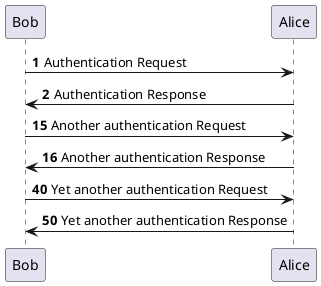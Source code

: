 @startuml
'关键字 autonumber 用于自动对消息编号。

autonumber
Bob -> Alice : Authentication Request
Bob <- Alice : Authentication Response

'autonumber start 用于指定编号的初始值，

autonumber 15
Bob -> Alice : Another authentication Request
Bob <- Alice : Another authentication Response

'autonumber start increment 可以同时指定编号的初始值和每次增加的值。
autonumber 40 10
Bob -> Alice : Yet another authentication Request
Bob <- Alice : Yet another authentication Response


@enduml